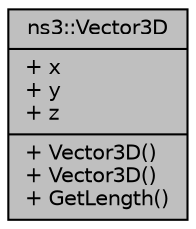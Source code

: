 digraph "ns3::Vector3D"
{
  edge [fontname="Helvetica",fontsize="10",labelfontname="Helvetica",labelfontsize="10"];
  node [fontname="Helvetica",fontsize="10",shape=record];
  Node1 [label="{ns3::Vector3D\n|+ x\l+ y\l+ z\l|+ Vector3D()\l+ Vector3D()\l+ GetLength()\l}",height=0.2,width=0.4,color="black", fillcolor="grey75", style="filled", fontcolor="black"];
}
